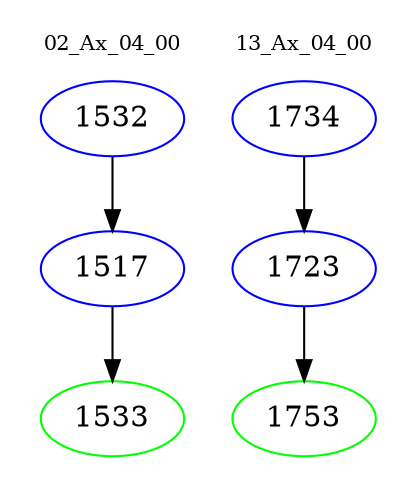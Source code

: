 digraph{
subgraph cluster_0 {
color = white
label = "02_Ax_04_00";
fontsize=10;
T0_1532 [label="1532", color="blue"]
T0_1532 -> T0_1517 [color="black"]
T0_1517 [label="1517", color="blue"]
T0_1517 -> T0_1533 [color="black"]
T0_1533 [label="1533", color="green"]
}
subgraph cluster_1 {
color = white
label = "13_Ax_04_00";
fontsize=10;
T1_1734 [label="1734", color="blue"]
T1_1734 -> T1_1723 [color="black"]
T1_1723 [label="1723", color="blue"]
T1_1723 -> T1_1753 [color="black"]
T1_1753 [label="1753", color="green"]
}
}

